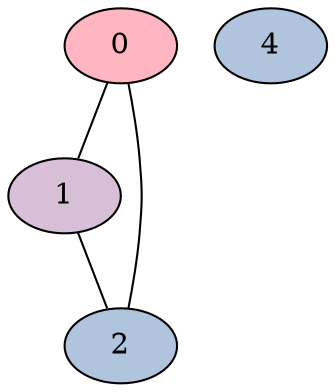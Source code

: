 graph G {
    0 [style=filled, fillcolor=lightpink];
    1 [style=filled, fillcolor=thistle];
    2 [style=filled, fillcolor=lightsteelblue];
    4 [style=filled, fillcolor=lightsteelblue];
    1 -- 2;
    0 -- 1;
    0 -- 2;
}
